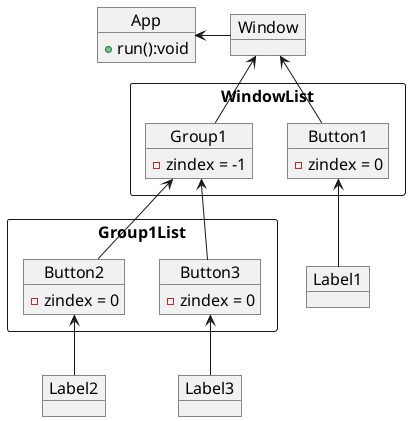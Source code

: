 @startuml Call

skinparam DefaultFontName "JetBrains Mono"
skinparam DefaultFontSize 16

object App
object Window
package WindowList <<Rectangle>>{
    object Group1
    object Button1
}
package Group1List <<Rectangle>>{
    object Button2
    object Button3
}
object Label1
object Label2
object Label3

App : +run():void
Group1 : -zindex = -1
Button1 : -zindex = 0
Button2 : -zindex = 0
Button3 : -zindex = 0

Window <-- Button1
Window <-- Group1
Group1 <-- Button2
Group1 <-- Button3

Button1 <-- Label1
Button2 <-- Label2
Button3 <-- Label3

App <- Window

@enduml